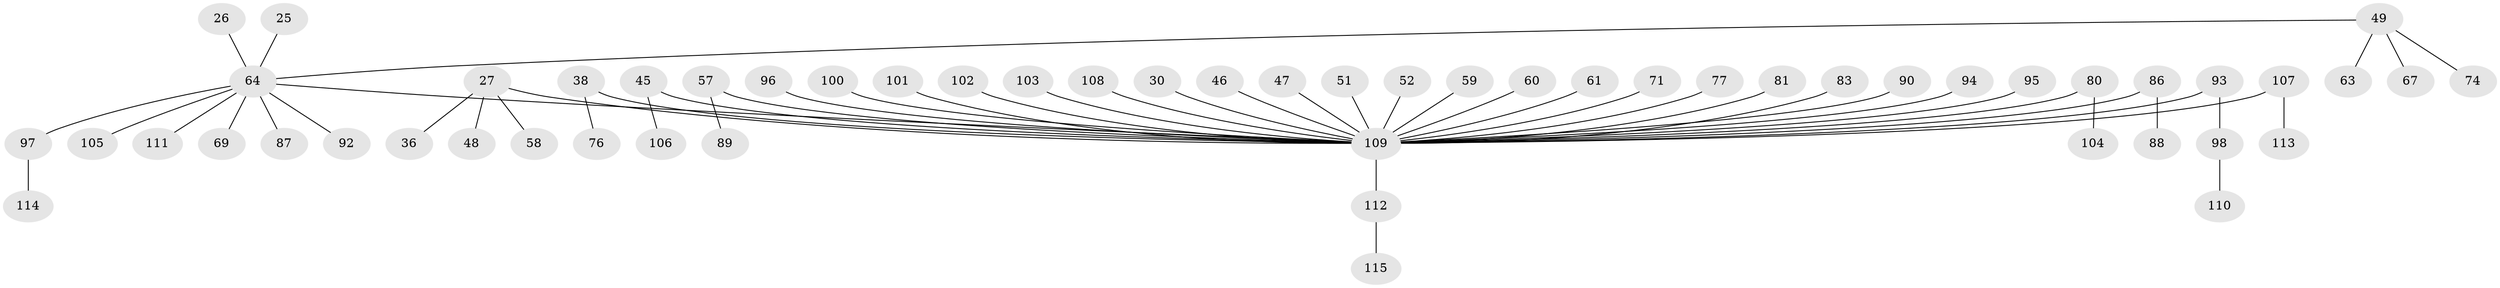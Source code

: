 // original degree distribution, {6: 0.017391304347826087, 4: 0.10434782608695652, 5: 0.017391304347826087, 3: 0.12173913043478261, 2: 0.26956521739130435, 1: 0.46956521739130436}
// Generated by graph-tools (version 1.1) at 2025/52/03/09/25 04:52:46]
// undirected, 57 vertices, 56 edges
graph export_dot {
graph [start="1"]
  node [color=gray90,style=filled];
  25;
  26;
  27;
  30;
  36;
  38;
  45;
  46;
  47;
  48;
  49;
  51;
  52;
  57;
  58;
  59;
  60;
  61;
  63;
  64 [super="+18+24"];
  67;
  69;
  71;
  74;
  76;
  77;
  80 [super="+55+73"];
  81;
  83;
  86;
  87;
  88;
  89;
  90;
  92;
  93;
  94;
  95;
  96;
  97;
  98;
  100;
  101;
  102;
  103;
  104;
  105;
  106;
  107;
  108;
  109 [super="+54+91+99+62"];
  110;
  111;
  112 [super="+84"];
  113;
  114;
  115;
  25 -- 64;
  26 -- 64;
  27 -- 36;
  27 -- 48;
  27 -- 58;
  27 -- 109;
  30 -- 109;
  38 -- 76;
  38 -- 109;
  45 -- 106;
  45 -- 109;
  46 -- 109;
  47 -- 109;
  49 -- 63;
  49 -- 67;
  49 -- 74;
  49 -- 64;
  51 -- 109;
  52 -- 109;
  57 -- 89;
  57 -- 109;
  59 -- 109;
  60 -- 109;
  61 -- 109;
  64 -- 92;
  64 -- 97;
  64 -- 105;
  64 -- 111;
  64 -- 69;
  64 -- 87;
  64 -- 109;
  71 -- 109;
  77 -- 109;
  80 -- 104;
  80 -- 109;
  81 -- 109;
  83 -- 109;
  86 -- 88;
  86 -- 109;
  90 -- 109;
  93 -- 98;
  93 -- 109;
  94 -- 109;
  95 -- 109;
  96 -- 109;
  97 -- 114;
  98 -- 110;
  100 -- 109;
  101 -- 109;
  102 -- 109;
  103 -- 109;
  107 -- 113;
  107 -- 109;
  108 -- 109;
  109 -- 112;
  112 -- 115;
}
